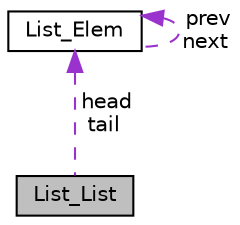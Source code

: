digraph "List_List"
{
  edge [fontname="Helvetica",fontsize="10",labelfontname="Helvetica",labelfontsize="10"];
  node [fontname="Helvetica",fontsize="10",shape=record];
  Node1 [label="List_List",height=0.2,width=0.4,color="black", fillcolor="grey75", style="filled", fontcolor="black"];
  Node2 -> Node1 [dir="back",color="darkorchid3",fontsize="10",style="dashed",label=" head\ntail" ];
  Node2 [label="List_Elem",height=0.2,width=0.4,color="black", fillcolor="white", style="filled",URL="$struct_list___elem.html"];
  Node2 -> Node2 [dir="back",color="darkorchid3",fontsize="10",style="dashed",label=" prev\nnext" ];
}
